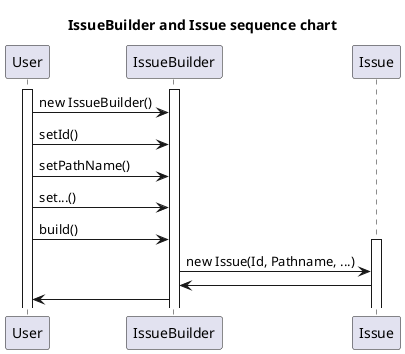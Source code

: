@startuml

title IssueBuilder and Issue sequence chart
activate User
activate IssueBuilder
User -> IssueBuilder: new IssueBuilder()
User -> IssueBuilder: setId()
User -> IssueBuilder: setPathName()
User -> IssueBuilder: set...()
User -> IssueBuilder: build()

activate Issue
IssueBuilder -> Issue: new Issue(Id, Pathname, ...)
Issue -> IssueBuilder

IssueBuilder -> User
@enduml